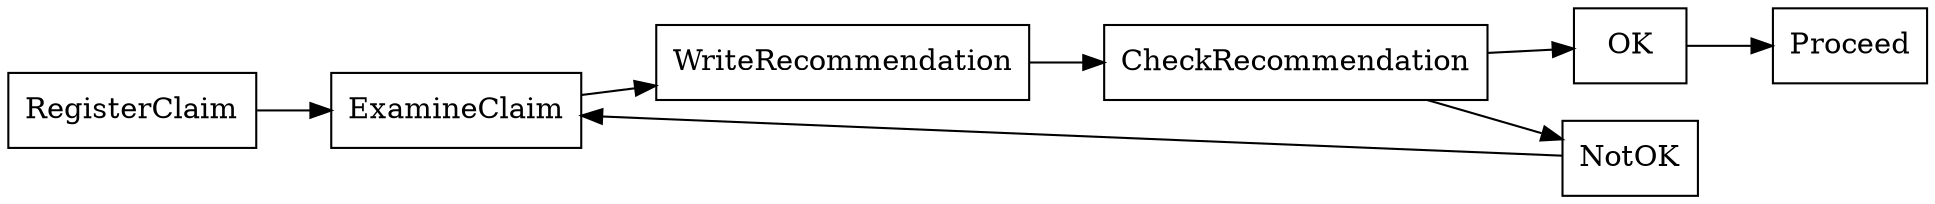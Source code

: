 

digraph {
    rankdir="LR";
    node [shape=box];
    RegisterClaim -> ExamineClaim;
    ExamineClaim -> WriteRecommendation;
    WriteRecommendation -> CheckRecommendation;
    CheckRecommendation -> OK;
    CheckRecommendation -> NotOK;
    NotOK -> ExamineClaim;
    OK -> Proceed;
}